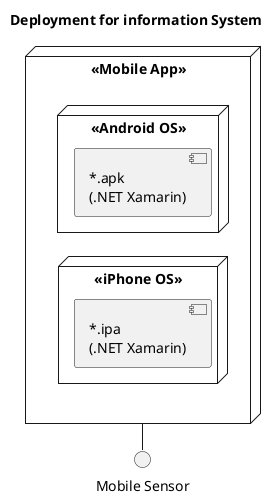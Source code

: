 @startuml
title Deployment for information System

left to right direction

node "<< Mobile App>>" as sm {
   node "<< Android OS>>"{
         component [~*.apk\n(.NET Xamarin)]
   }
   node "<< iPhone OS>>"{
         component [~*.ipa\n(.NET Xamarin)]
   }
}

interface "Mobile Sensor" as sn

sn - sm
@enduml